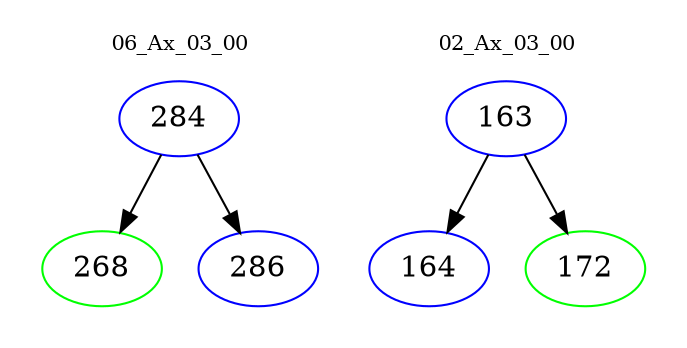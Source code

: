 digraph{
subgraph cluster_0 {
color = white
label = "06_Ax_03_00";
fontsize=10;
T0_284 [label="284", color="blue"]
T0_284 -> T0_268 [color="black"]
T0_268 [label="268", color="green"]
T0_284 -> T0_286 [color="black"]
T0_286 [label="286", color="blue"]
}
subgraph cluster_1 {
color = white
label = "02_Ax_03_00";
fontsize=10;
T1_163 [label="163", color="blue"]
T1_163 -> T1_164 [color="black"]
T1_164 [label="164", color="blue"]
T1_163 -> T1_172 [color="black"]
T1_172 [label="172", color="green"]
}
}
